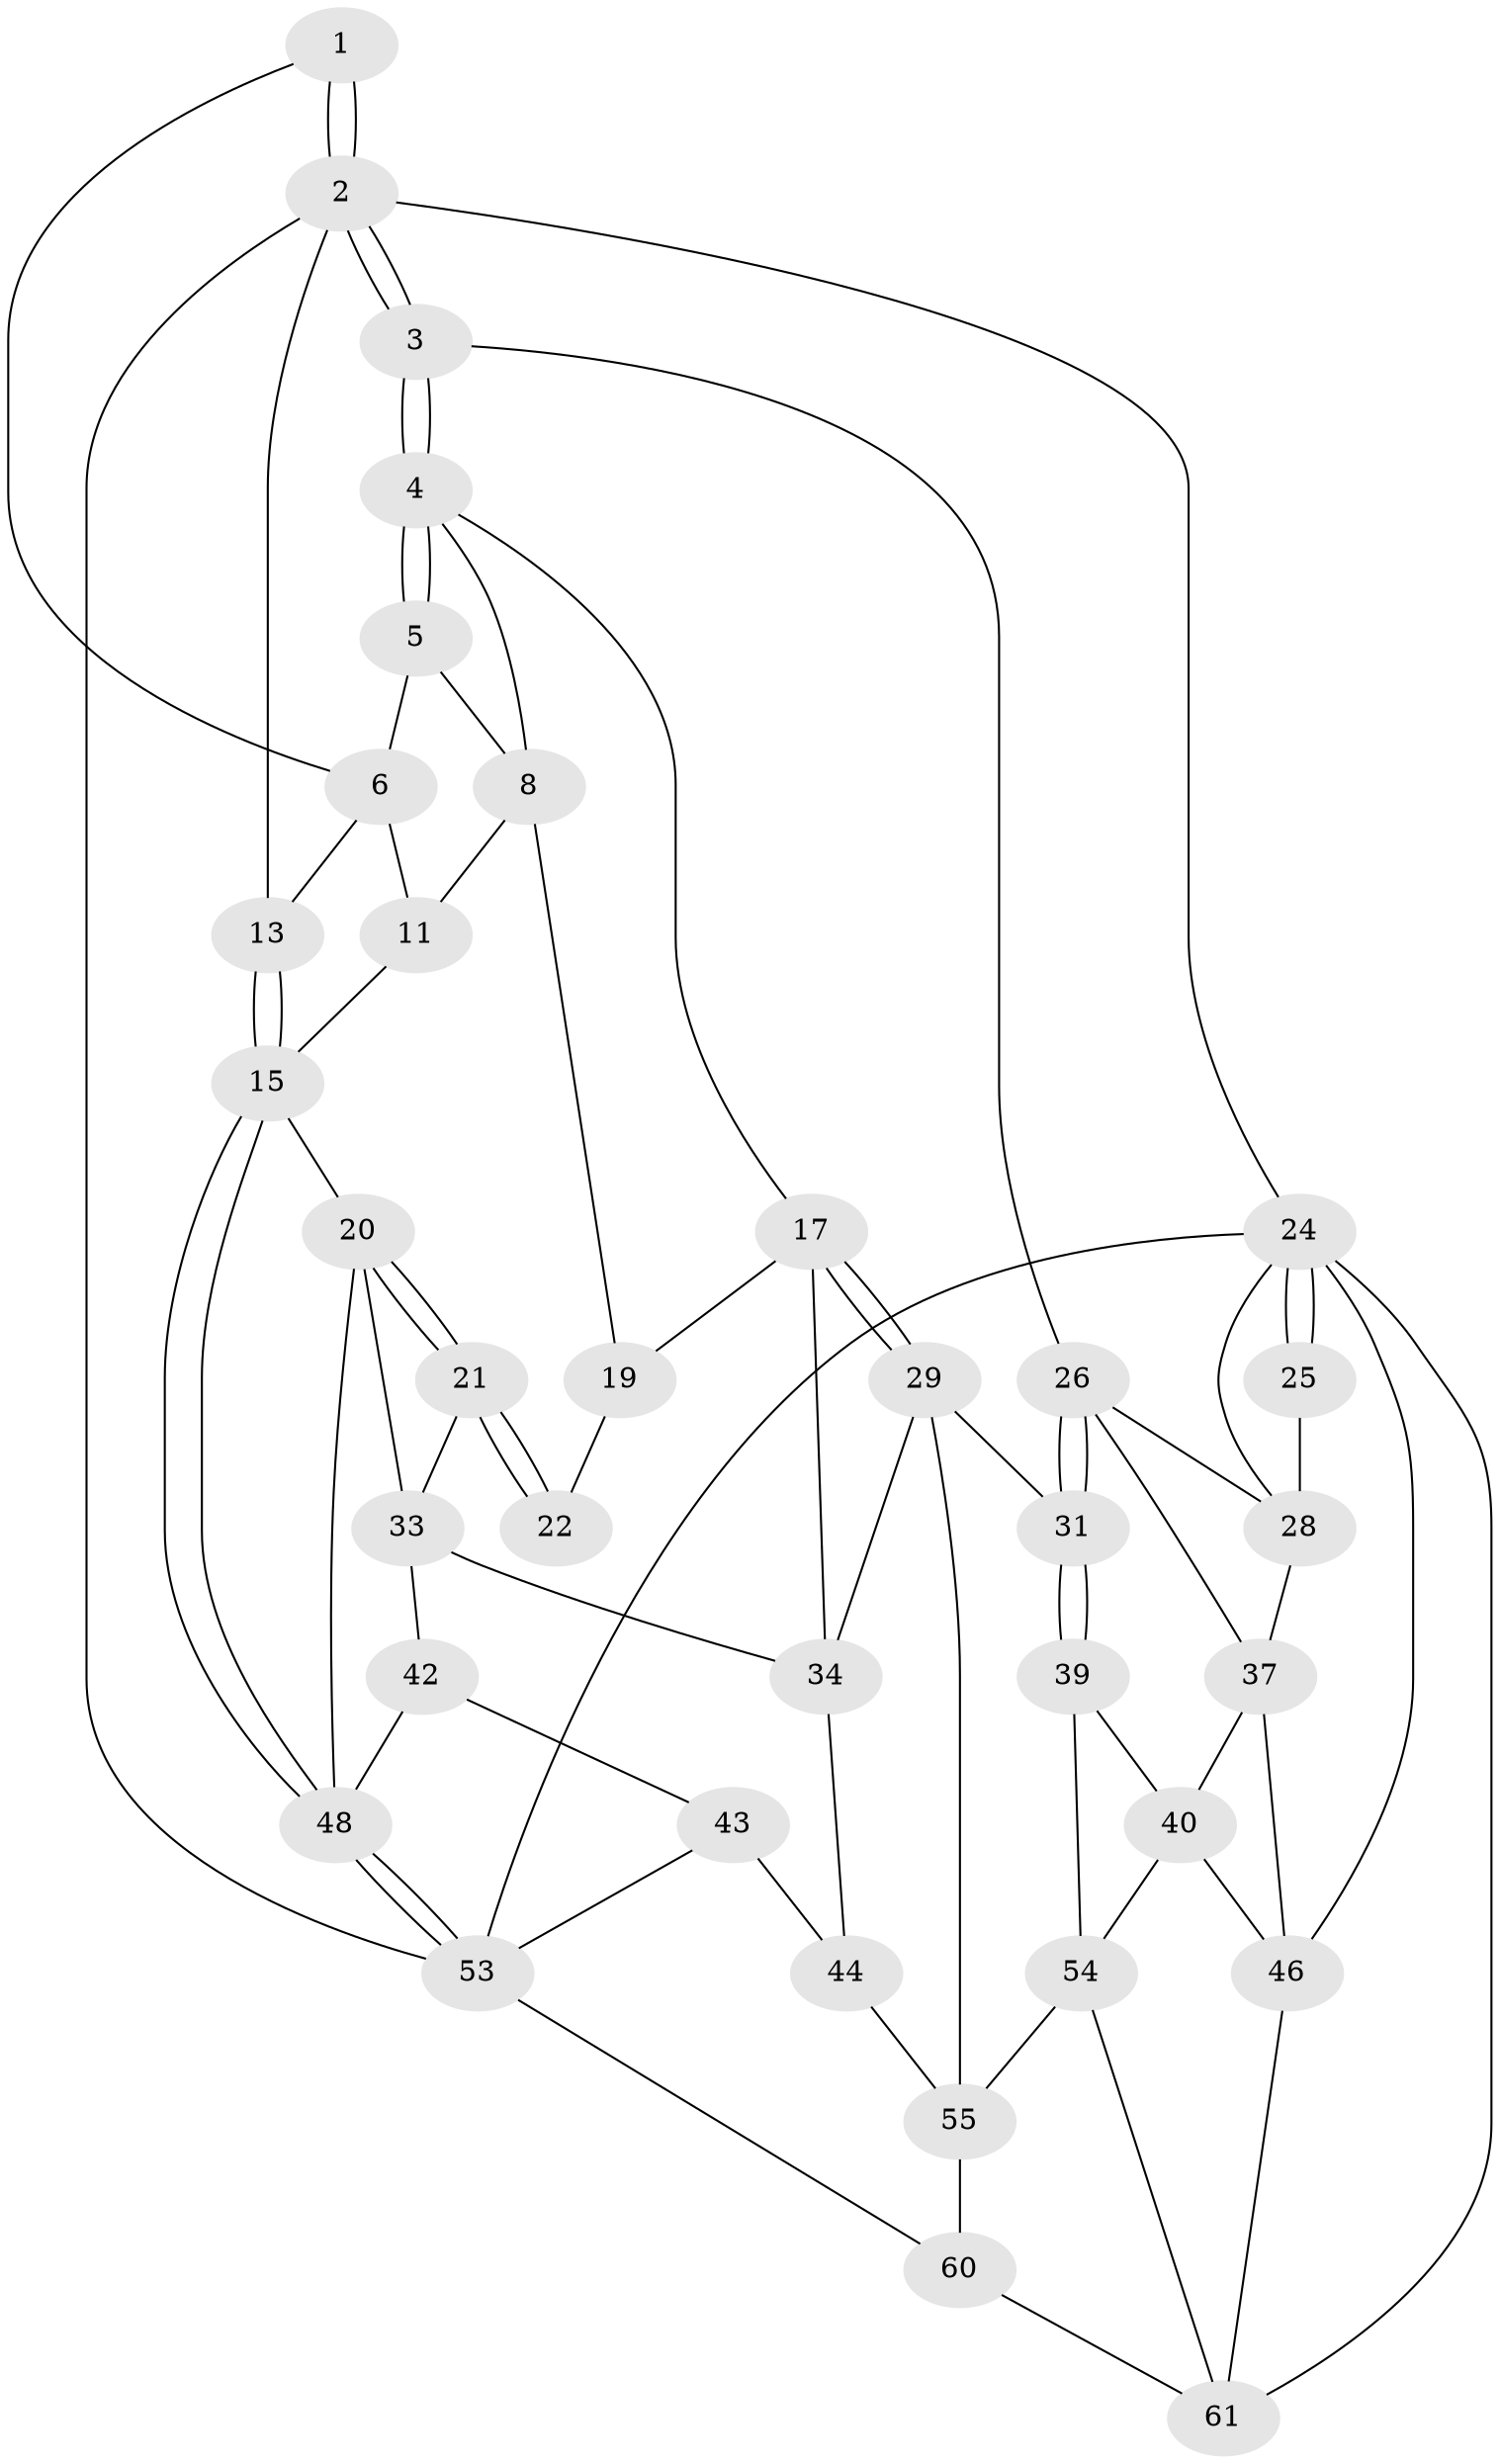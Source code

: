 // original degree distribution, {3: 0.06451612903225806, 6: 0.25806451612903225, 5: 0.45161290322580644, 4: 0.22580645161290322}
// Generated by graph-tools (version 1.1) at 2025/42/03/06/25 10:42:35]
// undirected, 36 vertices, 78 edges
graph export_dot {
graph [start="1"]
  node [color=gray90,style=filled];
  1 [pos="+0.8494646525769639+0.050803490874057194"];
  2 [pos="+1+0",super="+14"];
  3 [pos="+0.41579218186087935+0",super="+23"];
  4 [pos="+0.4238103195640977+0.003063468570229525",super="+9"];
  5 [pos="+0.7336456406464127+0.05161567071983381",super="+7"];
  6 [pos="+0.9362451225192775+0.1244135353346005",super="+10"];
  8 [pos="+0.8590659391569436+0.17530202813833784",super="+12"];
  11 [pos="+0.8741436840894915+0.28065202125503225"];
  13 [pos="+1+0.059159480261431384"];
  15 [pos="+1+0.481376010637605",super="+16"];
  17 [pos="+0.45528648780194736+0.1127105184945017",super="+18"];
  19 [pos="+0.7551828514336869+0.32307850974989794"];
  20 [pos="+1+0.46779837807802815",super="+45"];
  21 [pos="+0.9765387215383176+0.46491286930134895",super="+32"];
  22 [pos="+0.7671582897103317+0.33632889292604684"];
  24 [pos="+0+0",super="+47"];
  25 [pos="+0.25712936626109356+0"];
  26 [pos="+0.08472051052605102+0.43414012016087883",super="+27"];
  28 [pos="+0.03492853988036975+0.4092618625992674",super="+36"];
  29 [pos="+0.37695010048626737+0.4923698814366158",super="+30"];
  31 [pos="+0.3231964836085564+0.5173266454383763"];
  33 [pos="+0.808399317053099+0.5248778912025821",super="+41"];
  34 [pos="+0.6988734881101818+0.46658775881485653",super="+35"];
  37 [pos="+0.04433884074559109+0.5721505239406258",super="+38"];
  39 [pos="+0.25353825885247344+0.561986890287244"];
  40 [pos="+0.13908368503944485+0.6174765426778177",super="+51"];
  42 [pos="+0.6952432013490829+0.6552907528607772",super="+50"];
  43 [pos="+0.6815740410129372+0.6579822427498736",super="+58"];
  44 [pos="+0.6289898283454413+0.645902585142197"];
  46 [pos="+0+0.8238943632875055",super="+52"];
  48 [pos="+1+0.653786808006944",super="+49"];
  53 [pos="+1+1",super="+59"];
  54 [pos="+0.16652800046870922+0.7137500141572434",super="+56"];
  55 [pos="+0.34069598699051207+0.7735383994617887",super="+57"];
  60 [pos="+0.5368762421556729+1"];
  61 [pos="+0.19069704035385143+0.8401306173820129",super="+62"];
  1 -- 2;
  1 -- 2;
  1 -- 6;
  2 -- 3;
  2 -- 3;
  2 -- 24;
  2 -- 53;
  2 -- 13;
  3 -- 4;
  3 -- 4;
  3 -- 26;
  4 -- 5;
  4 -- 5;
  4 -- 8;
  4 -- 17;
  5 -- 8;
  5 -- 6;
  6 -- 11;
  6 -- 13;
  8 -- 19;
  8 -- 11;
  11 -- 15;
  13 -- 15;
  13 -- 15;
  15 -- 48;
  15 -- 48;
  15 -- 20;
  17 -- 29;
  17 -- 29;
  17 -- 34;
  17 -- 19;
  19 -- 22;
  20 -- 21;
  20 -- 21;
  20 -- 48;
  20 -- 33;
  21 -- 22 [weight=2];
  21 -- 22;
  21 -- 33;
  24 -- 25;
  24 -- 25;
  24 -- 28;
  24 -- 53;
  24 -- 61;
  24 -- 46;
  25 -- 28;
  26 -- 31;
  26 -- 31;
  26 -- 28;
  26 -- 37;
  28 -- 37;
  29 -- 31;
  29 -- 55;
  29 -- 34;
  31 -- 39;
  31 -- 39;
  33 -- 34;
  33 -- 42;
  34 -- 44;
  37 -- 40;
  37 -- 46;
  39 -- 40;
  39 -- 54;
  40 -- 54;
  40 -- 46;
  42 -- 43 [weight=2];
  42 -- 48;
  43 -- 44;
  43 -- 53;
  44 -- 55;
  46 -- 61;
  48 -- 53;
  48 -- 53;
  53 -- 60;
  54 -- 61;
  54 -- 55;
  55 -- 60;
  60 -- 61;
}
